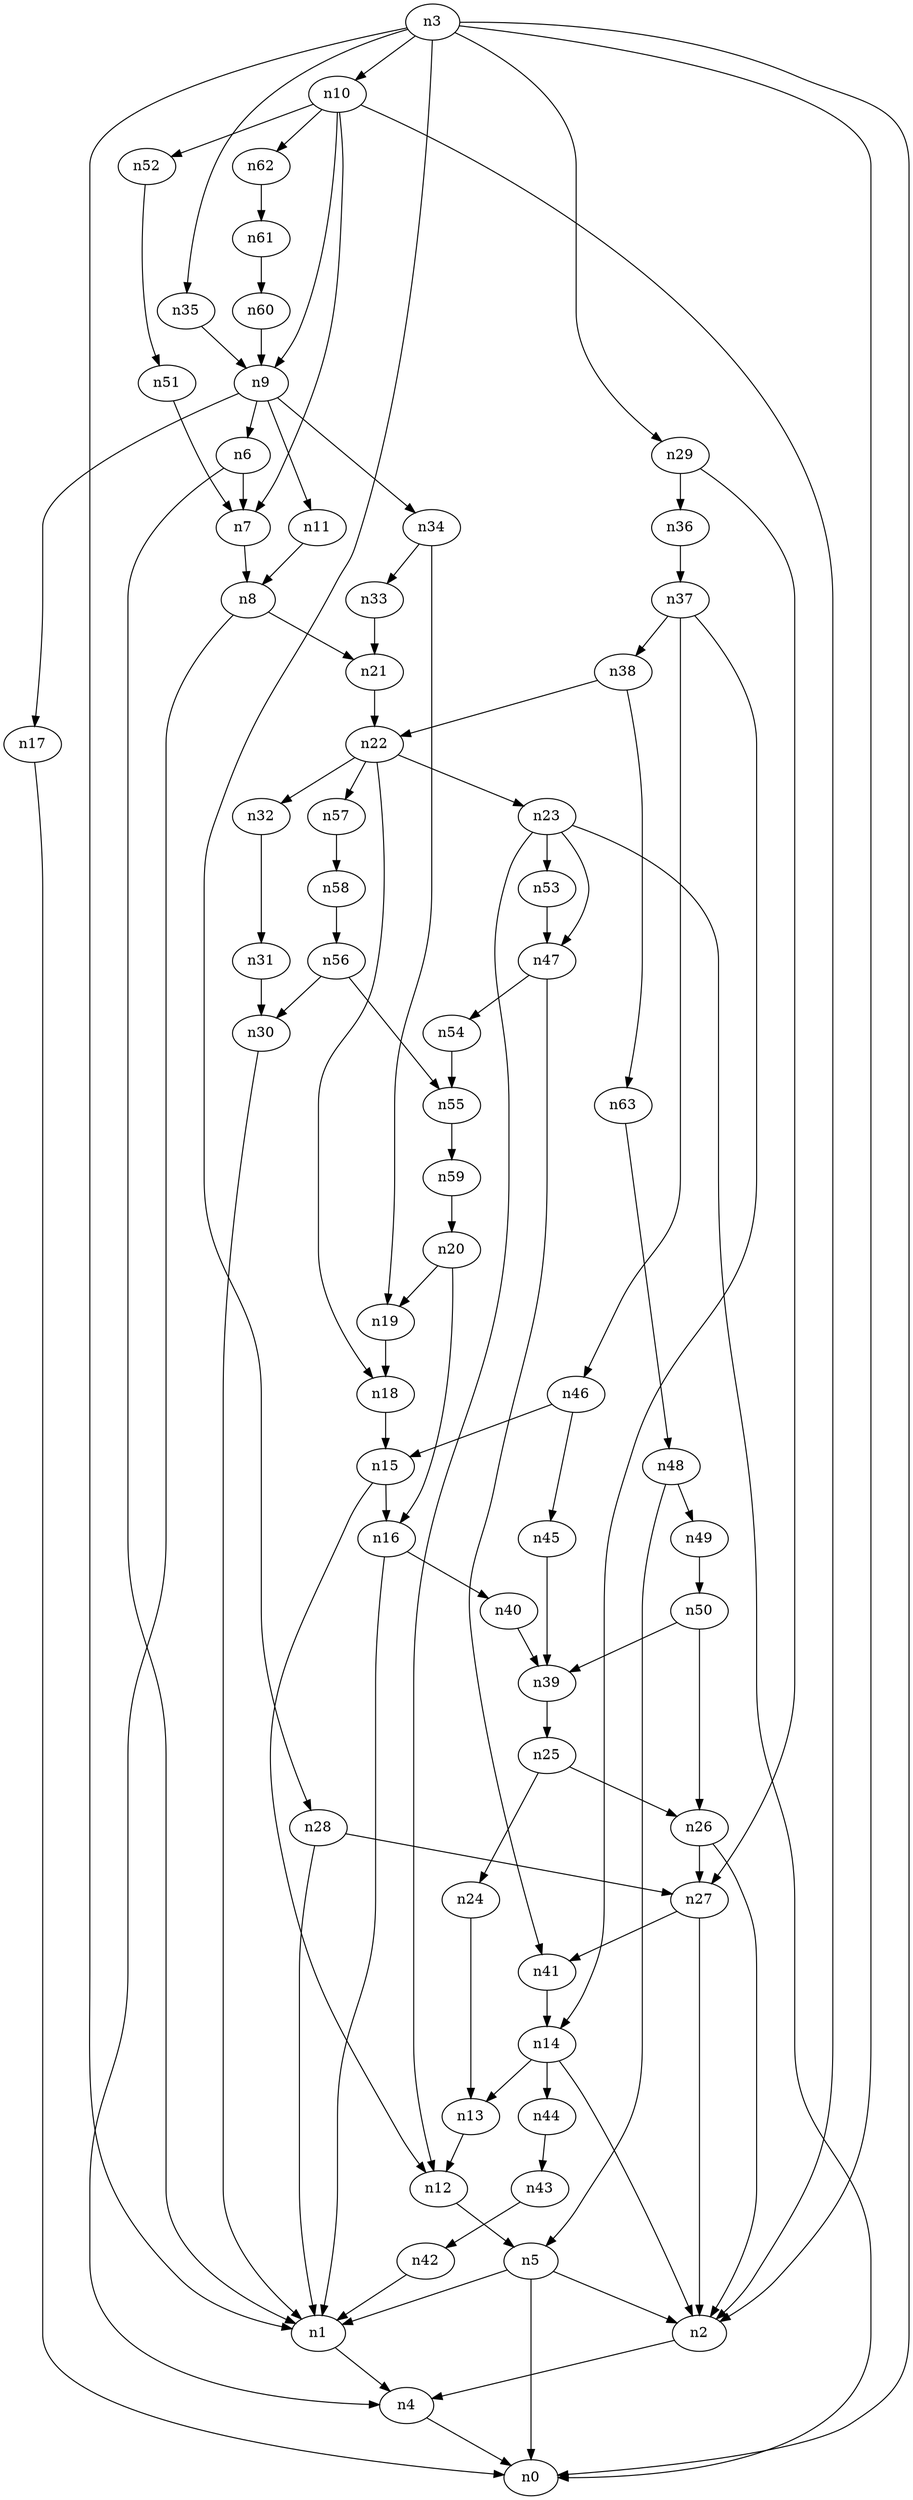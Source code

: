 digraph G {
	n1 -> n4	 [_graphml_id=e4];
	n2 -> n4	 [_graphml_id=e7];
	n3 -> n0	 [_graphml_id=e0];
	n3 -> n1	 [_graphml_id=e3];
	n3 -> n2	 [_graphml_id=e6];
	n3 -> n10	 [_graphml_id=e18];
	n3 -> n28	 [_graphml_id=e45];
	n3 -> n29	 [_graphml_id=e47];
	n3 -> n35	 [_graphml_id=e56];
	n4 -> n0	 [_graphml_id=e1];
	n5 -> n0	 [_graphml_id=e2];
	n5 -> n1	 [_graphml_id=e5];
	n5 -> n2	 [_graphml_id=e8];
	n6 -> n1	 [_graphml_id=e9];
	n6 -> n7	 [_graphml_id=e10];
	n7 -> n8	 [_graphml_id=e11];
	n8 -> n4	 [_graphml_id=e12];
	n8 -> n21	 [_graphml_id=e33];
	n9 -> n6	 [_graphml_id=e13];
	n9 -> n11	 [_graphml_id=e16];
	n9 -> n17	 [_graphml_id=e27];
	n9 -> n34	 [_graphml_id=e55];
	n10 -> n2	 [_graphml_id=e15];
	n10 -> n7	 [_graphml_id=e28];
	n10 -> n9	 [_graphml_id=e14];
	n10 -> n52	 [_graphml_id=e85];
	n10 -> n62	 [_graphml_id=e102];
	n11 -> n8	 [_graphml_id=e17];
	n12 -> n5	 [_graphml_id=e19];
	n13 -> n12	 [_graphml_id=e20];
	n14 -> n2	 [_graphml_id=e22];
	n14 -> n13	 [_graphml_id=e21];
	n14 -> n44	 [_graphml_id=e72];
	n15 -> n12	 [_graphml_id=e23];
	n15 -> n16	 [_graphml_id=e24];
	n16 -> n1	 [_graphml_id=e25];
	n16 -> n40	 [_graphml_id=e65];
	n17 -> n0	 [_graphml_id=e26];
	n18 -> n15	 [_graphml_id=e29];
	n19 -> n18	 [_graphml_id=e30];
	n20 -> n16	 [_graphml_id=e32];
	n20 -> n19	 [_graphml_id=e31];
	n21 -> n22	 [_graphml_id=e34];
	n22 -> n18	 [_graphml_id=e35];
	n22 -> n23	 [_graphml_id=e38];
	n22 -> n32	 [_graphml_id=e52];
	n22 -> n57	 [_graphml_id=e93];
	n23 -> n0	 [_graphml_id=e37];
	n23 -> n12	 [_graphml_id=e36];
	n23 -> n47	 [_graphml_id=e76];
	n23 -> n53	 [_graphml_id=e87];
	n24 -> n13	 [_graphml_id=e39];
	n25 -> n24	 [_graphml_id=e40];
	n25 -> n26	 [_graphml_id=e41];
	n26 -> n2	 [_graphml_id=e42];
	n26 -> n27	 [_graphml_id=e43];
	n27 -> n2	 [_graphml_id=e88];
	n27 -> n41	 [_graphml_id=e66];
	n28 -> n1	 [_graphml_id=e48];
	n28 -> n27	 [_graphml_id=e44];
	n29 -> n27	 [_graphml_id=e46];
	n29 -> n36	 [_graphml_id=e59];
	n30 -> n1	 [_graphml_id=e49];
	n31 -> n30	 [_graphml_id=e50];
	n32 -> n31	 [_graphml_id=e51];
	n33 -> n21	 [_graphml_id=e53];
	n34 -> n19	 [_graphml_id=e58];
	n34 -> n33	 [_graphml_id=e54];
	n35 -> n9	 [_graphml_id=e57];
	n36 -> n37	 [_graphml_id=e60];
	n37 -> n14	 [_graphml_id=e68];
	n37 -> n38	 [_graphml_id=e61];
	n37 -> n46	 [_graphml_id=e75];
	n38 -> n22	 [_graphml_id=e62];
	n38 -> n63	 [_graphml_id=e104];
	n39 -> n25	 [_graphml_id=e63];
	n40 -> n39	 [_graphml_id=e64];
	n41 -> n14	 [_graphml_id=e67];
	n42 -> n1	 [_graphml_id=e69];
	n43 -> n42	 [_graphml_id=e70];
	n44 -> n43	 [_graphml_id=e71];
	n45 -> n39	 [_graphml_id=e73];
	n46 -> n15	 [_graphml_id=e78];
	n46 -> n45	 [_graphml_id=e74];
	n47 -> n41	 [_graphml_id=e77];
	n47 -> n54	 [_graphml_id=e89];
	n48 -> n5	 [_graphml_id=e79];
	n48 -> n49	 [_graphml_id=e80];
	n49 -> n50	 [_graphml_id=e81];
	n50 -> n26	 [_graphml_id=e82];
	n50 -> n39	 [_graphml_id=e98];
	n51 -> n7	 [_graphml_id=e83];
	n52 -> n51	 [_graphml_id=e84];
	n53 -> n47	 [_graphml_id=e86];
	n54 -> n55	 [_graphml_id=e90];
	n55 -> n59	 [_graphml_id=e96];
	n56 -> n30	 [_graphml_id=e92];
	n56 -> n55	 [_graphml_id=e91];
	n57 -> n58	 [_graphml_id=e94];
	n58 -> n56	 [_graphml_id=e95];
	n59 -> n20	 [_graphml_id=e97];
	n60 -> n9	 [_graphml_id=e99];
	n61 -> n60	 [_graphml_id=e100];
	n62 -> n61	 [_graphml_id=e101];
	n63 -> n48	 [_graphml_id=e103];
}
